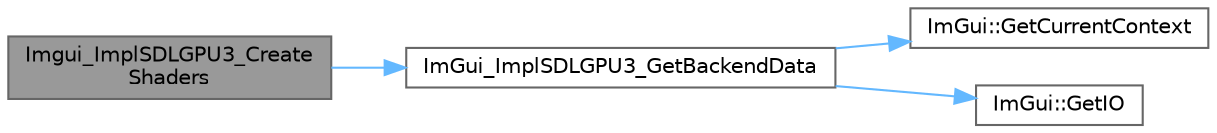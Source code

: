 digraph "Imgui_ImplSDLGPU3_CreateShaders"
{
 // LATEX_PDF_SIZE
  bgcolor="transparent";
  edge [fontname=Helvetica,fontsize=10,labelfontname=Helvetica,labelfontsize=10];
  node [fontname=Helvetica,fontsize=10,shape=box,height=0.2,width=0.4];
  rankdir="LR";
  Node1 [id="Node000001",label="Imgui_ImplSDLGPU3_Create\lShaders",height=0.2,width=0.4,color="gray40", fillcolor="grey60", style="filled", fontcolor="black",tooltip=" "];
  Node1 -> Node2 [id="edge1_Node000001_Node000002",color="steelblue1",style="solid",tooltip=" "];
  Node2 [id="Node000002",label="ImGui_ImplSDLGPU3_GetBackendData",height=0.2,width=0.4,color="grey40", fillcolor="white", style="filled",URL="$imgui__impl__sdlgpu3_8cpp.html#a20e572c031490f2b62959a848ff416d6",tooltip=" "];
  Node2 -> Node3 [id="edge2_Node000002_Node000003",color="steelblue1",style="solid",tooltip=" "];
  Node3 [id="Node000003",label="ImGui::GetCurrentContext",height=0.2,width=0.4,color="grey40", fillcolor="white", style="filled",URL="$namespace_im_gui.html#af557a6de5538099a0f6047eb994bbf42",tooltip=" "];
  Node2 -> Node4 [id="edge3_Node000002_Node000004",color="steelblue1",style="solid",tooltip=" "];
  Node4 [id="Node000004",label="ImGui::GetIO",height=0.2,width=0.4,color="grey40", fillcolor="white", style="filled",URL="$namespace_im_gui.html#a7dea7d0530868f078324f14a308f0c3c",tooltip=" "];
}

